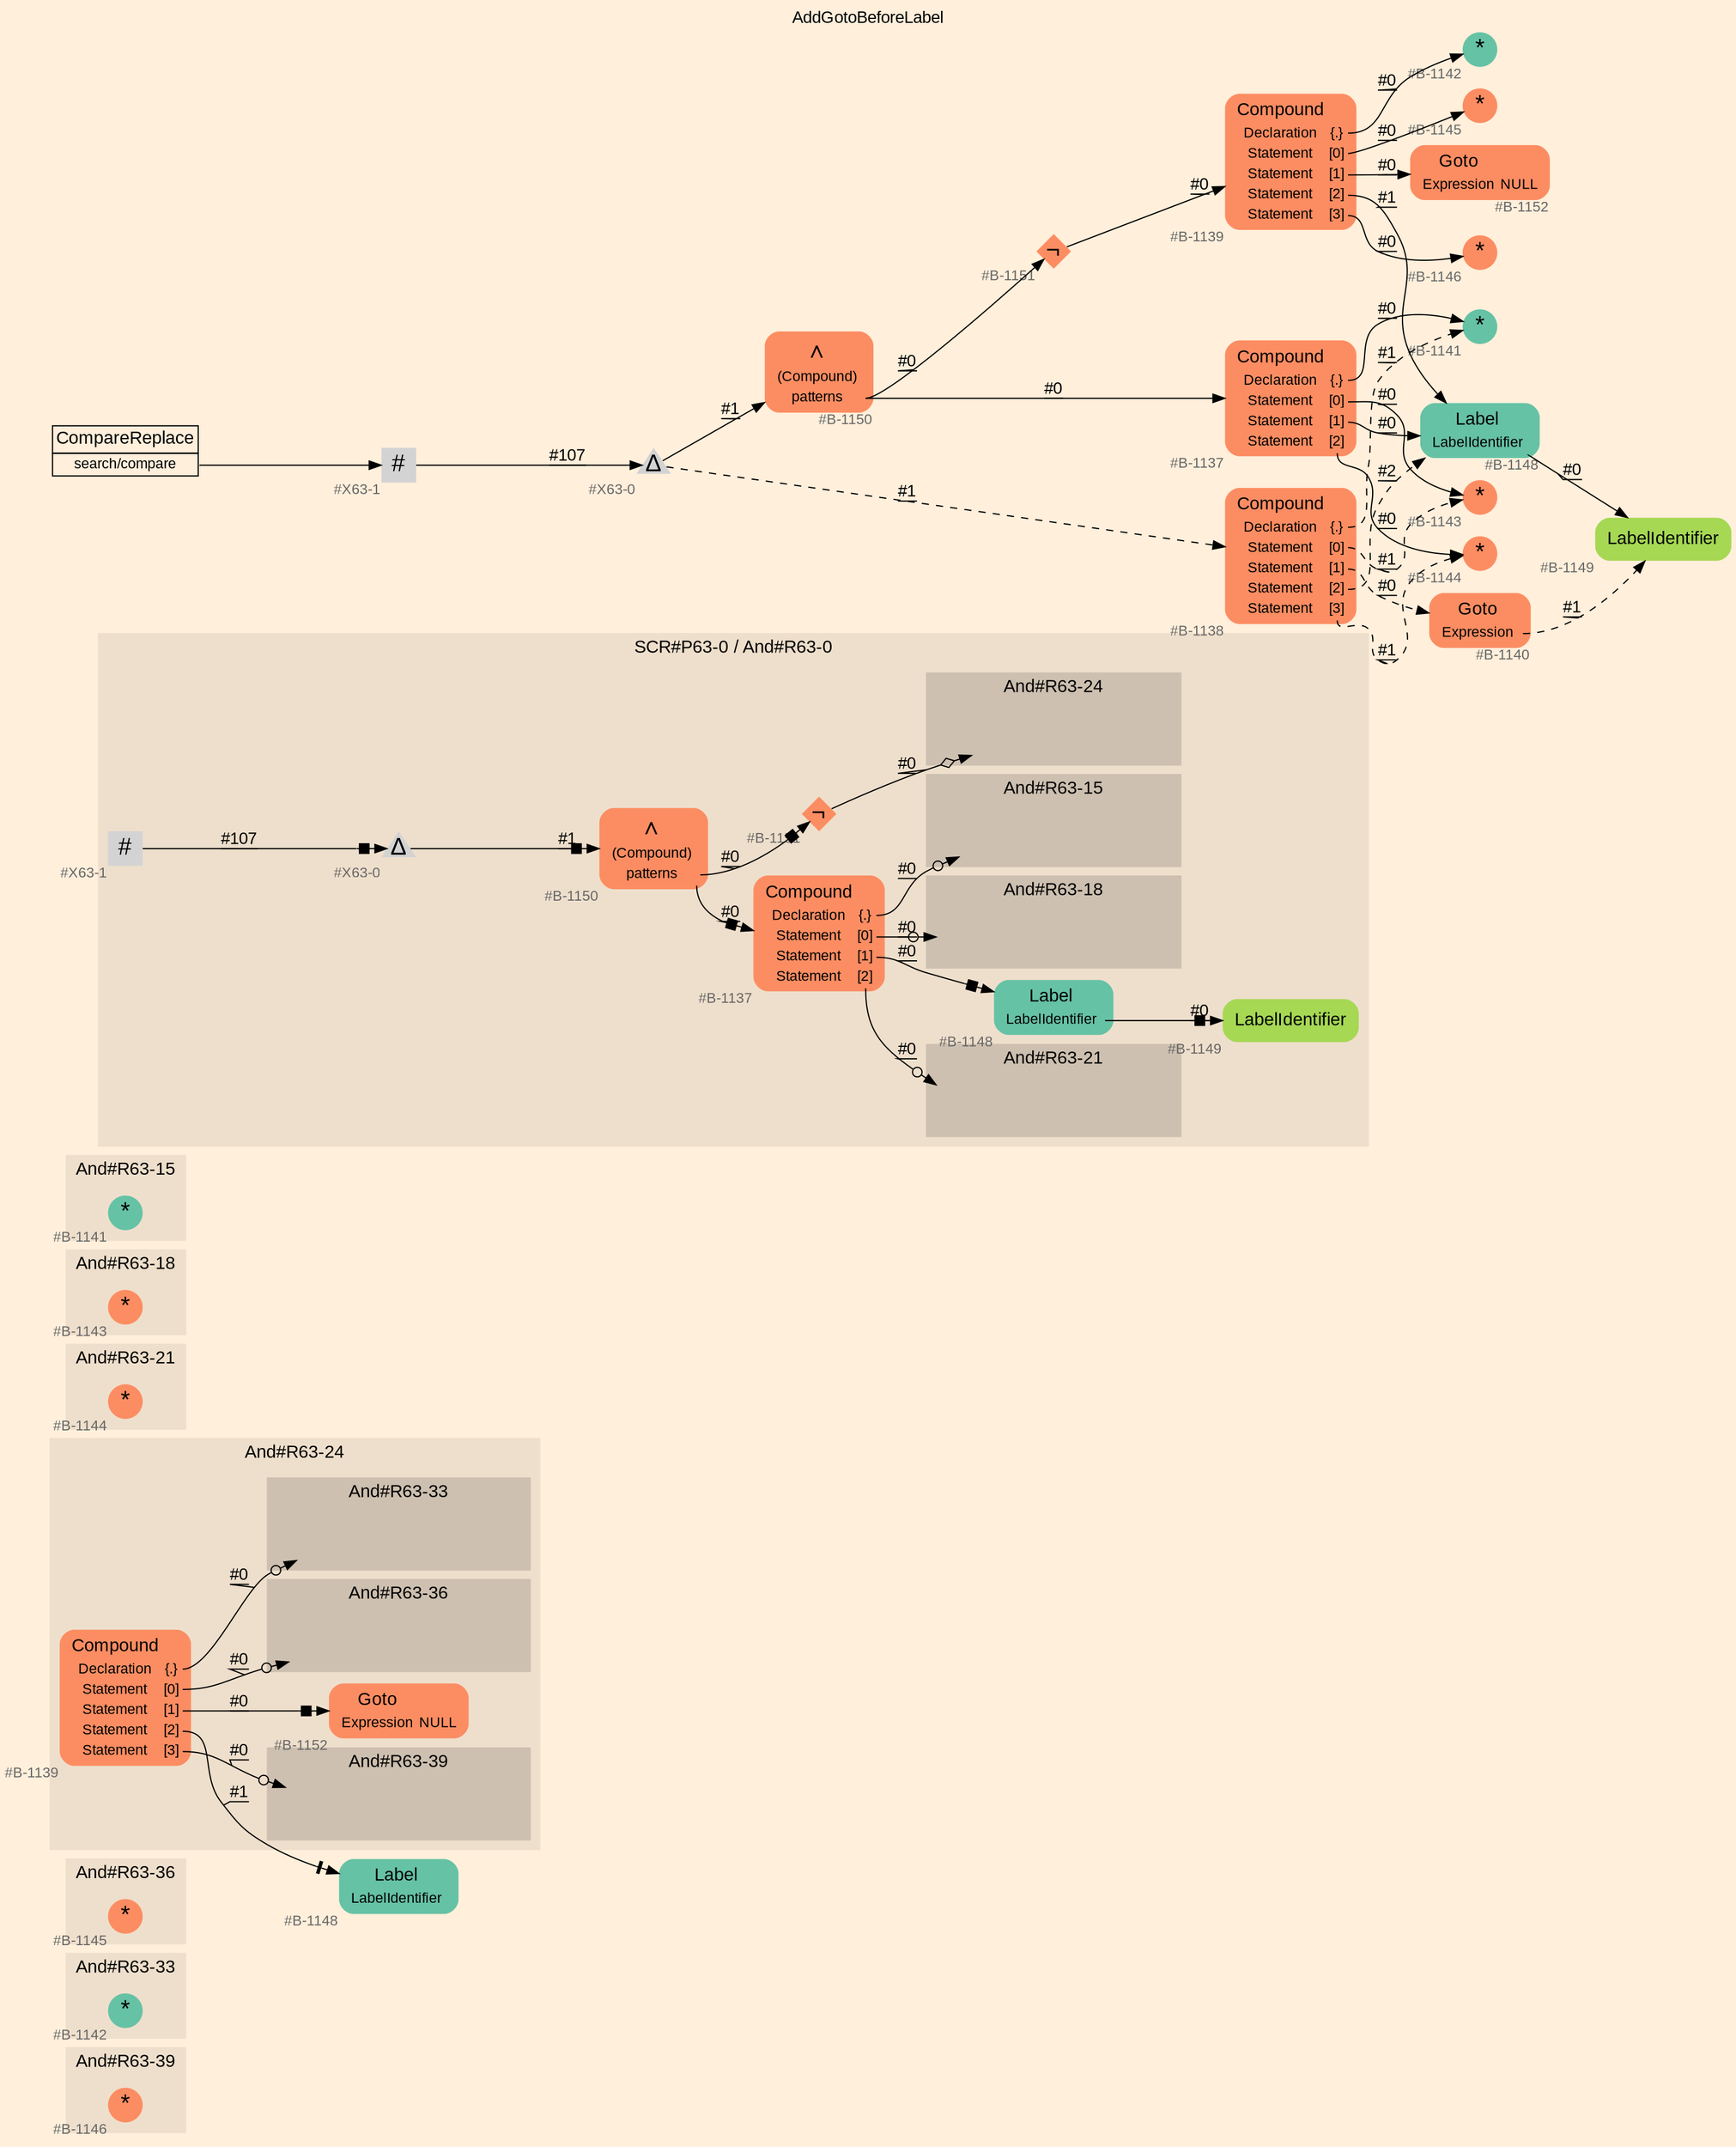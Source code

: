 digraph "AddGotoBeforeLabel" {
label = "AddGotoBeforeLabel"
labelloc = t
graph [
    rankdir = "LR"
    ranksep = 0.3
    bgcolor = antiquewhite1
    color = black
    fontcolor = black
    fontname = "Arial"
];
node [
    fontname = "Arial"
];
edge [
    fontname = "Arial"
];

// -------------------- figure And#R63-39 --------------------
// -------- region And#R63-39 ----------
subgraph "clusterAnd#R63-39" {
    label = "And#R63-39"
    style = "filled"
    color = antiquewhite2
    fontsize = "15"
    // -------- block And#R63-39/#B-1146 ----------
    "And#R63-39/#B-1146" [
        fillcolor = "/set28/2"
        xlabel = "#B-1146"
        fontsize = "12"
        fontcolor = grey40
        shape = "circle"
        label = <<FONT COLOR="black" POINT-SIZE="20">*</FONT>>
        style = "filled"
        penwidth = 0.0
        fixedsize = true
        width = 0.4
        height = 0.4
    ];
    
}


// -------------------- figure And#R63-33 --------------------
// -------- region And#R63-33 ----------
subgraph "clusterAnd#R63-33" {
    label = "And#R63-33"
    style = "filled"
    color = antiquewhite2
    fontsize = "15"
    // -------- block And#R63-33/#B-1142 ----------
    "And#R63-33/#B-1142" [
        fillcolor = "/set28/1"
        xlabel = "#B-1142"
        fontsize = "12"
        fontcolor = grey40
        shape = "circle"
        label = <<FONT COLOR="black" POINT-SIZE="20">*</FONT>>
        style = "filled"
        penwidth = 0.0
        fixedsize = true
        width = 0.4
        height = 0.4
    ];
    
}


// -------------------- figure And#R63-36 --------------------
// -------- region And#R63-36 ----------
subgraph "clusterAnd#R63-36" {
    label = "And#R63-36"
    style = "filled"
    color = antiquewhite2
    fontsize = "15"
    // -------- block And#R63-36/#B-1145 ----------
    "And#R63-36/#B-1145" [
        fillcolor = "/set28/2"
        xlabel = "#B-1145"
        fontsize = "12"
        fontcolor = grey40
        shape = "circle"
        label = <<FONT COLOR="black" POINT-SIZE="20">*</FONT>>
        style = "filled"
        penwidth = 0.0
        fixedsize = true
        width = 0.4
        height = 0.4
    ];
    
}


// -------------------- figure And#R63-24 --------------------
// -------- region And#R63-24 ----------
subgraph "clusterAnd#R63-24" {
    label = "And#R63-24"
    style = "filled"
    color = antiquewhite2
    fontsize = "15"
    // -------- block And#R63-24/#B-1139 ----------
    "And#R63-24/#B-1139" [
        fillcolor = "/set28/2"
        xlabel = "#B-1139"
        fontsize = "12"
        fontcolor = grey40
        shape = "plaintext"
        label = <<TABLE BORDER="0" CELLBORDER="0" CELLSPACING="0">
         <TR><TD><FONT COLOR="black" POINT-SIZE="15">Compound</FONT></TD></TR>
         <TR><TD><FONT COLOR="black" POINT-SIZE="12">Declaration</FONT></TD><TD PORT="port0"><FONT COLOR="black" POINT-SIZE="12">{.}</FONT></TD></TR>
         <TR><TD><FONT COLOR="black" POINT-SIZE="12">Statement</FONT></TD><TD PORT="port1"><FONT COLOR="black" POINT-SIZE="12">[0]</FONT></TD></TR>
         <TR><TD><FONT COLOR="black" POINT-SIZE="12">Statement</FONT></TD><TD PORT="port2"><FONT COLOR="black" POINT-SIZE="12">[1]</FONT></TD></TR>
         <TR><TD><FONT COLOR="black" POINT-SIZE="12">Statement</FONT></TD><TD PORT="port3"><FONT COLOR="black" POINT-SIZE="12">[2]</FONT></TD></TR>
         <TR><TD><FONT COLOR="black" POINT-SIZE="12">Statement</FONT></TD><TD PORT="port4"><FONT COLOR="black" POINT-SIZE="12">[3]</FONT></TD></TR>
        </TABLE>>
        style = "rounded,filled"
    ];
    
    // -------- block And#R63-24/#B-1152 ----------
    "And#R63-24/#B-1152" [
        fillcolor = "/set28/2"
        xlabel = "#B-1152"
        fontsize = "12"
        fontcolor = grey40
        shape = "plaintext"
        label = <<TABLE BORDER="0" CELLBORDER="0" CELLSPACING="0">
         <TR><TD><FONT COLOR="black" POINT-SIZE="15">Goto</FONT></TD></TR>
         <TR><TD><FONT COLOR="black" POINT-SIZE="12">Expression</FONT></TD><TD PORT="port0"><FONT COLOR="black" POINT-SIZE="12">NULL</FONT></TD></TR>
        </TABLE>>
        style = "rounded,filled"
    ];
    
    // -------- region And#R63-24/And#R63-36 ----------
    subgraph "clusterAnd#R63-24/And#R63-36" {
        label = "And#R63-36"
        style = "filled"
        color = antiquewhite3
        fontsize = "15"
        // -------- block And#R63-24/And#R63-36/#B-1145 ----------
        "And#R63-24/And#R63-36/#B-1145" [
            fillcolor = "/set28/2"
            xlabel = "#B-1145"
            fontsize = "12"
            fontcolor = grey40
            shape = "none"
            style = "invisible"
        ];
        
    }
    
    // -------- region And#R63-24/And#R63-33 ----------
    subgraph "clusterAnd#R63-24/And#R63-33" {
        label = "And#R63-33"
        style = "filled"
        color = antiquewhite3
        fontsize = "15"
        // -------- block And#R63-24/And#R63-33/#B-1142 ----------
        "And#R63-24/And#R63-33/#B-1142" [
            fillcolor = "/set28/1"
            xlabel = "#B-1142"
            fontsize = "12"
            fontcolor = grey40
            shape = "none"
            style = "invisible"
        ];
        
    }
    
    // -------- region And#R63-24/And#R63-39 ----------
    subgraph "clusterAnd#R63-24/And#R63-39" {
        label = "And#R63-39"
        style = "filled"
        color = antiquewhite3
        fontsize = "15"
        // -------- block And#R63-24/And#R63-39/#B-1146 ----------
        "And#R63-24/And#R63-39/#B-1146" [
            fillcolor = "/set28/2"
            xlabel = "#B-1146"
            fontsize = "12"
            fontcolor = grey40
            shape = "none"
            style = "invisible"
        ];
        
    }
    
}

// -------- block And#R63-24/#B-1148 ----------
"And#R63-24/#B-1148" [
    fillcolor = "/set28/1"
    xlabel = "#B-1148"
    fontsize = "12"
    fontcolor = grey40
    shape = "plaintext"
    label = <<TABLE BORDER="0" CELLBORDER="0" CELLSPACING="0">
     <TR><TD><FONT COLOR="black" POINT-SIZE="15">Label</FONT></TD></TR>
     <TR><TD><FONT COLOR="black" POINT-SIZE="12">LabelIdentifier</FONT></TD><TD PORT="port0"></TD></TR>
    </TABLE>>
    style = "rounded,filled"
];

"And#R63-24/#B-1139":port0 -> "And#R63-24/And#R63-33/#B-1142" [
    arrowhead="normalnoneodot"
    label = "#0"
    decorate = true
    color = black
    fontcolor = black
];

"And#R63-24/#B-1139":port1 -> "And#R63-24/And#R63-36/#B-1145" [
    arrowhead="normalnoneodot"
    label = "#0"
    decorate = true
    color = black
    fontcolor = black
];

"And#R63-24/#B-1139":port2 -> "And#R63-24/#B-1152" [
    arrowhead="normalnonebox"
    label = "#0"
    decorate = true
    color = black
    fontcolor = black
];

"And#R63-24/#B-1139":port3 -> "And#R63-24/#B-1148" [
    arrowhead="normalnonetee"
    label = "#1"
    decorate = true
    color = black
    fontcolor = black
];

"And#R63-24/#B-1139":port4 -> "And#R63-24/And#R63-39/#B-1146" [
    arrowhead="normalnoneodot"
    label = "#0"
    decorate = true
    color = black
    fontcolor = black
];


// -------------------- figure And#R63-21 --------------------
// -------- region And#R63-21 ----------
subgraph "clusterAnd#R63-21" {
    label = "And#R63-21"
    style = "filled"
    color = antiquewhite2
    fontsize = "15"
    // -------- block And#R63-21/#B-1144 ----------
    "And#R63-21/#B-1144" [
        fillcolor = "/set28/2"
        xlabel = "#B-1144"
        fontsize = "12"
        fontcolor = grey40
        shape = "circle"
        label = <<FONT COLOR="black" POINT-SIZE="20">*</FONT>>
        style = "filled"
        penwidth = 0.0
        fixedsize = true
        width = 0.4
        height = 0.4
    ];
    
}


// -------------------- figure And#R63-18 --------------------
// -------- region And#R63-18 ----------
subgraph "clusterAnd#R63-18" {
    label = "And#R63-18"
    style = "filled"
    color = antiquewhite2
    fontsize = "15"
    // -------- block And#R63-18/#B-1143 ----------
    "And#R63-18/#B-1143" [
        fillcolor = "/set28/2"
        xlabel = "#B-1143"
        fontsize = "12"
        fontcolor = grey40
        shape = "circle"
        label = <<FONT COLOR="black" POINT-SIZE="20">*</FONT>>
        style = "filled"
        penwidth = 0.0
        fixedsize = true
        width = 0.4
        height = 0.4
    ];
    
}


// -------------------- figure And#R63-15 --------------------
// -------- region And#R63-15 ----------
subgraph "clusterAnd#R63-15" {
    label = "And#R63-15"
    style = "filled"
    color = antiquewhite2
    fontsize = "15"
    // -------- block And#R63-15/#B-1141 ----------
    "And#R63-15/#B-1141" [
        fillcolor = "/set28/1"
        xlabel = "#B-1141"
        fontsize = "12"
        fontcolor = grey40
        shape = "circle"
        label = <<FONT COLOR="black" POINT-SIZE="20">*</FONT>>
        style = "filled"
        penwidth = 0.0
        fixedsize = true
        width = 0.4
        height = 0.4
    ];
    
}


// -------------------- figure And#R63-0 --------------------
// -------- region And#R63-0 ----------
subgraph "clusterAnd#R63-0" {
    label = "SCR#P63-0 / And#R63-0"
    style = "filled"
    color = antiquewhite2
    fontsize = "15"
    // -------- block And#R63-0/#B-1137 ----------
    "And#R63-0/#B-1137" [
        fillcolor = "/set28/2"
        xlabel = "#B-1137"
        fontsize = "12"
        fontcolor = grey40
        shape = "plaintext"
        label = <<TABLE BORDER="0" CELLBORDER="0" CELLSPACING="0">
         <TR><TD><FONT COLOR="black" POINT-SIZE="15">Compound</FONT></TD></TR>
         <TR><TD><FONT COLOR="black" POINT-SIZE="12">Declaration</FONT></TD><TD PORT="port0"><FONT COLOR="black" POINT-SIZE="12">{.}</FONT></TD></TR>
         <TR><TD><FONT COLOR="black" POINT-SIZE="12">Statement</FONT></TD><TD PORT="port1"><FONT COLOR="black" POINT-SIZE="12">[0]</FONT></TD></TR>
         <TR><TD><FONT COLOR="black" POINT-SIZE="12">Statement</FONT></TD><TD PORT="port2"><FONT COLOR="black" POINT-SIZE="12">[1]</FONT></TD></TR>
         <TR><TD><FONT COLOR="black" POINT-SIZE="12">Statement</FONT></TD><TD PORT="port3"><FONT COLOR="black" POINT-SIZE="12">[2]</FONT></TD></TR>
        </TABLE>>
        style = "rounded,filled"
    ];
    
    // -------- block And#R63-0/#B-1148 ----------
    "And#R63-0/#B-1148" [
        fillcolor = "/set28/1"
        xlabel = "#B-1148"
        fontsize = "12"
        fontcolor = grey40
        shape = "plaintext"
        label = <<TABLE BORDER="0" CELLBORDER="0" CELLSPACING="0">
         <TR><TD><FONT COLOR="black" POINT-SIZE="15">Label</FONT></TD></TR>
         <TR><TD><FONT COLOR="black" POINT-SIZE="12">LabelIdentifier</FONT></TD><TD PORT="port0"></TD></TR>
        </TABLE>>
        style = "rounded,filled"
    ];
    
    // -------- block And#R63-0/#B-1149 ----------
    "And#R63-0/#B-1149" [
        fillcolor = "/set28/5"
        xlabel = "#B-1149"
        fontsize = "12"
        fontcolor = grey40
        shape = "plaintext"
        label = <<TABLE BORDER="0" CELLBORDER="0" CELLSPACING="0">
         <TR><TD><FONT COLOR="black" POINT-SIZE="15">LabelIdentifier</FONT></TD></TR>
        </TABLE>>
        style = "rounded,filled"
    ];
    
    // -------- block And#R63-0/#B-1150 ----------
    "And#R63-0/#B-1150" [
        fillcolor = "/set28/2"
        xlabel = "#B-1150"
        fontsize = "12"
        fontcolor = grey40
        shape = "plaintext"
        label = <<TABLE BORDER="0" CELLBORDER="0" CELLSPACING="0">
         <TR><TD><FONT COLOR="black" POINT-SIZE="20">∧</FONT></TD></TR>
         <TR><TD><FONT COLOR="black" POINT-SIZE="12">(Compound)</FONT></TD><TD PORT="port0"></TD></TR>
         <TR><TD><FONT COLOR="black" POINT-SIZE="12">patterns</FONT></TD><TD PORT="port1"></TD></TR>
        </TABLE>>
        style = "rounded,filled"
    ];
    
    // -------- block And#R63-0/#B-1151 ----------
    "And#R63-0/#B-1151" [
        fillcolor = "/set28/2"
        xlabel = "#B-1151"
        fontsize = "12"
        fontcolor = grey40
        shape = "diamond"
        label = <<FONT COLOR="black" POINT-SIZE="20">¬</FONT>>
        style = "filled"
        penwidth = 0.0
        fixedsize = true
        width = 0.4
        height = 0.4
    ];
    
    // -------- block And#R63-0/#X63-0 ----------
    "And#R63-0/#X63-0" [
        xlabel = "#X63-0"
        fontsize = "12"
        fontcolor = grey40
        shape = "triangle"
        label = <<FONT COLOR="black" POINT-SIZE="20">Δ</FONT>>
        style = "filled"
        penwidth = 0.0
        fixedsize = true
        width = 0.4
        height = 0.4
    ];
    
    // -------- block And#R63-0/#X63-1 ----------
    "And#R63-0/#X63-1" [
        xlabel = "#X63-1"
        fontsize = "12"
        fontcolor = grey40
        shape = "square"
        label = <<FONT COLOR="black" POINT-SIZE="20">#</FONT>>
        style = "filled"
        penwidth = 0.0
        fixedsize = true
        width = 0.4
        height = 0.4
    ];
    
    // -------- region And#R63-0/And#R63-15 ----------
    subgraph "clusterAnd#R63-0/And#R63-15" {
        label = "And#R63-15"
        style = "filled"
        color = antiquewhite3
        fontsize = "15"
        // -------- block And#R63-0/And#R63-15/#B-1141 ----------
        "And#R63-0/And#R63-15/#B-1141" [
            fillcolor = "/set28/1"
            xlabel = "#B-1141"
            fontsize = "12"
            fontcolor = grey40
            shape = "none"
            style = "invisible"
        ];
        
    }
    
    // -------- region And#R63-0/And#R63-18 ----------
    subgraph "clusterAnd#R63-0/And#R63-18" {
        label = "And#R63-18"
        style = "filled"
        color = antiquewhite3
        fontsize = "15"
        // -------- block And#R63-0/And#R63-18/#B-1143 ----------
        "And#R63-0/And#R63-18/#B-1143" [
            fillcolor = "/set28/2"
            xlabel = "#B-1143"
            fontsize = "12"
            fontcolor = grey40
            shape = "none"
            style = "invisible"
        ];
        
    }
    
    // -------- region And#R63-0/And#R63-21 ----------
    subgraph "clusterAnd#R63-0/And#R63-21" {
        label = "And#R63-21"
        style = "filled"
        color = antiquewhite3
        fontsize = "15"
        // -------- block And#R63-0/And#R63-21/#B-1144 ----------
        "And#R63-0/And#R63-21/#B-1144" [
            fillcolor = "/set28/2"
            xlabel = "#B-1144"
            fontsize = "12"
            fontcolor = grey40
            shape = "none"
            style = "invisible"
        ];
        
    }
    
    // -------- region And#R63-0/And#R63-24 ----------
    subgraph "clusterAnd#R63-0/And#R63-24" {
        label = "And#R63-24"
        style = "filled"
        color = antiquewhite3
        fontsize = "15"
        // -------- block And#R63-0/And#R63-24/#B-1139 ----------
        "And#R63-0/And#R63-24/#B-1139" [
            fillcolor = "/set28/2"
            xlabel = "#B-1139"
            fontsize = "12"
            fontcolor = grey40
            shape = "none"
            style = "invisible"
        ];
        
    }
    
}

"And#R63-0/#B-1137":port0 -> "And#R63-0/And#R63-15/#B-1141" [
    arrowhead="normalnoneodot"
    label = "#0"
    decorate = true
    color = black
    fontcolor = black
];

"And#R63-0/#B-1137":port1 -> "And#R63-0/And#R63-18/#B-1143" [
    arrowhead="normalnoneodot"
    label = "#0"
    decorate = true
    color = black
    fontcolor = black
];

"And#R63-0/#B-1137":port2 -> "And#R63-0/#B-1148" [
    arrowhead="normalnonebox"
    label = "#0"
    decorate = true
    color = black
    fontcolor = black
];

"And#R63-0/#B-1137":port3 -> "And#R63-0/And#R63-21/#B-1144" [
    arrowhead="normalnoneodot"
    label = "#0"
    decorate = true
    color = black
    fontcolor = black
];

"And#R63-0/#B-1148":port0 -> "And#R63-0/#B-1149" [
    arrowhead="normalnonebox"
    label = "#0"
    decorate = true
    color = black
    fontcolor = black
];

"And#R63-0/#B-1150":port1 -> "And#R63-0/#B-1137" [
    arrowhead="normalnonebox"
    label = "#0"
    decorate = true
    color = black
    fontcolor = black
];

"And#R63-0/#B-1150":port1 -> "And#R63-0/#B-1151" [
    arrowhead="normalnonebox"
    label = "#0"
    decorate = true
    color = black
    fontcolor = black
];

"And#R63-0/#B-1151" -> "And#R63-0/And#R63-24/#B-1139" [
    arrowhead="normalnoneodiamond"
    label = "#0"
    decorate = true
    color = black
    fontcolor = black
];

"And#R63-0/#X63-0" -> "And#R63-0/#B-1150" [
    arrowhead="normalnonebox"
    label = "#1"
    decorate = true
    color = black
    fontcolor = black
];

"And#R63-0/#X63-1" -> "And#R63-0/#X63-0" [
    arrowhead="normalnonebox"
    label = "#107"
    decorate = true
    color = black
    fontcolor = black
];


// -------------------- transformation figure --------------------
// -------- block CR#X63-2 ----------
"CR#X63-2" [
    fillcolor = antiquewhite1
    fontsize = "12"
    fontcolor = grey40
    shape = "plaintext"
    label = <<TABLE BORDER="0" CELLBORDER="1" CELLSPACING="0">
     <TR><TD><FONT COLOR="black" POINT-SIZE="15">CompareReplace</FONT></TD></TR>
     <TR><TD PORT="port0"><FONT COLOR="black" POINT-SIZE="12">search/compare</FONT></TD></TR>
    </TABLE>>
    style = "filled"
    color = black
];

// -------- block #X63-1 ----------
"#X63-1" [
    xlabel = "#X63-1"
    fontsize = "12"
    fontcolor = grey40
    shape = "square"
    label = <<FONT COLOR="black" POINT-SIZE="20">#</FONT>>
    style = "filled"
    penwidth = 0.0
    fixedsize = true
    width = 0.4
    height = 0.4
];

// -------- block #X63-0 ----------
"#X63-0" [
    xlabel = "#X63-0"
    fontsize = "12"
    fontcolor = grey40
    shape = "triangle"
    label = <<FONT COLOR="black" POINT-SIZE="20">Δ</FONT>>
    style = "filled"
    penwidth = 0.0
    fixedsize = true
    width = 0.4
    height = 0.4
];

// -------- block #B-1150 ----------
"#B-1150" [
    fillcolor = "/set28/2"
    xlabel = "#B-1150"
    fontsize = "12"
    fontcolor = grey40
    shape = "plaintext"
    label = <<TABLE BORDER="0" CELLBORDER="0" CELLSPACING="0">
     <TR><TD><FONT COLOR="black" POINT-SIZE="20">∧</FONT></TD></TR>
     <TR><TD><FONT COLOR="black" POINT-SIZE="12">(Compound)</FONT></TD><TD PORT="port0"></TD></TR>
     <TR><TD><FONT COLOR="black" POINT-SIZE="12">patterns</FONT></TD><TD PORT="port1"></TD></TR>
    </TABLE>>
    style = "rounded,filled"
];

// -------- block #B-1137 ----------
"#B-1137" [
    fillcolor = "/set28/2"
    xlabel = "#B-1137"
    fontsize = "12"
    fontcolor = grey40
    shape = "plaintext"
    label = <<TABLE BORDER="0" CELLBORDER="0" CELLSPACING="0">
     <TR><TD><FONT COLOR="black" POINT-SIZE="15">Compound</FONT></TD></TR>
     <TR><TD><FONT COLOR="black" POINT-SIZE="12">Declaration</FONT></TD><TD PORT="port0"><FONT COLOR="black" POINT-SIZE="12">{.}</FONT></TD></TR>
     <TR><TD><FONT COLOR="black" POINT-SIZE="12">Statement</FONT></TD><TD PORT="port1"><FONT COLOR="black" POINT-SIZE="12">[0]</FONT></TD></TR>
     <TR><TD><FONT COLOR="black" POINT-SIZE="12">Statement</FONT></TD><TD PORT="port2"><FONT COLOR="black" POINT-SIZE="12">[1]</FONT></TD></TR>
     <TR><TD><FONT COLOR="black" POINT-SIZE="12">Statement</FONT></TD><TD PORT="port3"><FONT COLOR="black" POINT-SIZE="12">[2]</FONT></TD></TR>
    </TABLE>>
    style = "rounded,filled"
];

// -------- block #B-1141 ----------
"#B-1141" [
    fillcolor = "/set28/1"
    xlabel = "#B-1141"
    fontsize = "12"
    fontcolor = grey40
    shape = "circle"
    label = <<FONT COLOR="black" POINT-SIZE="20">*</FONT>>
    style = "filled"
    penwidth = 0.0
    fixedsize = true
    width = 0.4
    height = 0.4
];

// -------- block #B-1143 ----------
"#B-1143" [
    fillcolor = "/set28/2"
    xlabel = "#B-1143"
    fontsize = "12"
    fontcolor = grey40
    shape = "circle"
    label = <<FONT COLOR="black" POINT-SIZE="20">*</FONT>>
    style = "filled"
    penwidth = 0.0
    fixedsize = true
    width = 0.4
    height = 0.4
];

// -------- block #B-1148 ----------
"#B-1148" [
    fillcolor = "/set28/1"
    xlabel = "#B-1148"
    fontsize = "12"
    fontcolor = grey40
    shape = "plaintext"
    label = <<TABLE BORDER="0" CELLBORDER="0" CELLSPACING="0">
     <TR><TD><FONT COLOR="black" POINT-SIZE="15">Label</FONT></TD></TR>
     <TR><TD><FONT COLOR="black" POINT-SIZE="12">LabelIdentifier</FONT></TD><TD PORT="port0"></TD></TR>
    </TABLE>>
    style = "rounded,filled"
];

// -------- block #B-1149 ----------
"#B-1149" [
    fillcolor = "/set28/5"
    xlabel = "#B-1149"
    fontsize = "12"
    fontcolor = grey40
    shape = "plaintext"
    label = <<TABLE BORDER="0" CELLBORDER="0" CELLSPACING="0">
     <TR><TD><FONT COLOR="black" POINT-SIZE="15">LabelIdentifier</FONT></TD></TR>
    </TABLE>>
    style = "rounded,filled"
];

// -------- block #B-1144 ----------
"#B-1144" [
    fillcolor = "/set28/2"
    xlabel = "#B-1144"
    fontsize = "12"
    fontcolor = grey40
    shape = "circle"
    label = <<FONT COLOR="black" POINT-SIZE="20">*</FONT>>
    style = "filled"
    penwidth = 0.0
    fixedsize = true
    width = 0.4
    height = 0.4
];

// -------- block #B-1151 ----------
"#B-1151" [
    fillcolor = "/set28/2"
    xlabel = "#B-1151"
    fontsize = "12"
    fontcolor = grey40
    shape = "diamond"
    label = <<FONT COLOR="black" POINT-SIZE="20">¬</FONT>>
    style = "filled"
    penwidth = 0.0
    fixedsize = true
    width = 0.4
    height = 0.4
];

// -------- block #B-1139 ----------
"#B-1139" [
    fillcolor = "/set28/2"
    xlabel = "#B-1139"
    fontsize = "12"
    fontcolor = grey40
    shape = "plaintext"
    label = <<TABLE BORDER="0" CELLBORDER="0" CELLSPACING="0">
     <TR><TD><FONT COLOR="black" POINT-SIZE="15">Compound</FONT></TD></TR>
     <TR><TD><FONT COLOR="black" POINT-SIZE="12">Declaration</FONT></TD><TD PORT="port0"><FONT COLOR="black" POINT-SIZE="12">{.}</FONT></TD></TR>
     <TR><TD><FONT COLOR="black" POINT-SIZE="12">Statement</FONT></TD><TD PORT="port1"><FONT COLOR="black" POINT-SIZE="12">[0]</FONT></TD></TR>
     <TR><TD><FONT COLOR="black" POINT-SIZE="12">Statement</FONT></TD><TD PORT="port2"><FONT COLOR="black" POINT-SIZE="12">[1]</FONT></TD></TR>
     <TR><TD><FONT COLOR="black" POINT-SIZE="12">Statement</FONT></TD><TD PORT="port3"><FONT COLOR="black" POINT-SIZE="12">[2]</FONT></TD></TR>
     <TR><TD><FONT COLOR="black" POINT-SIZE="12">Statement</FONT></TD><TD PORT="port4"><FONT COLOR="black" POINT-SIZE="12">[3]</FONT></TD></TR>
    </TABLE>>
    style = "rounded,filled"
];

// -------- block #B-1142 ----------
"#B-1142" [
    fillcolor = "/set28/1"
    xlabel = "#B-1142"
    fontsize = "12"
    fontcolor = grey40
    shape = "circle"
    label = <<FONT COLOR="black" POINT-SIZE="20">*</FONT>>
    style = "filled"
    penwidth = 0.0
    fixedsize = true
    width = 0.4
    height = 0.4
];

// -------- block #B-1145 ----------
"#B-1145" [
    fillcolor = "/set28/2"
    xlabel = "#B-1145"
    fontsize = "12"
    fontcolor = grey40
    shape = "circle"
    label = <<FONT COLOR="black" POINT-SIZE="20">*</FONT>>
    style = "filled"
    penwidth = 0.0
    fixedsize = true
    width = 0.4
    height = 0.4
];

// -------- block #B-1152 ----------
"#B-1152" [
    fillcolor = "/set28/2"
    xlabel = "#B-1152"
    fontsize = "12"
    fontcolor = grey40
    shape = "plaintext"
    label = <<TABLE BORDER="0" CELLBORDER="0" CELLSPACING="0">
     <TR><TD><FONT COLOR="black" POINT-SIZE="15">Goto</FONT></TD></TR>
     <TR><TD><FONT COLOR="black" POINT-SIZE="12">Expression</FONT></TD><TD PORT="port0"><FONT COLOR="black" POINT-SIZE="12">NULL</FONT></TD></TR>
    </TABLE>>
    style = "rounded,filled"
];

// -------- block #B-1146 ----------
"#B-1146" [
    fillcolor = "/set28/2"
    xlabel = "#B-1146"
    fontsize = "12"
    fontcolor = grey40
    shape = "circle"
    label = <<FONT COLOR="black" POINT-SIZE="20">*</FONT>>
    style = "filled"
    penwidth = 0.0
    fixedsize = true
    width = 0.4
    height = 0.4
];

// -------- block #B-1138 ----------
"#B-1138" [
    fillcolor = "/set28/2"
    xlabel = "#B-1138"
    fontsize = "12"
    fontcolor = grey40
    shape = "plaintext"
    label = <<TABLE BORDER="0" CELLBORDER="0" CELLSPACING="0">
     <TR><TD><FONT COLOR="black" POINT-SIZE="15">Compound</FONT></TD></TR>
     <TR><TD><FONT COLOR="black" POINT-SIZE="12">Declaration</FONT></TD><TD PORT="port0"><FONT COLOR="black" POINT-SIZE="12">{.}</FONT></TD></TR>
     <TR><TD><FONT COLOR="black" POINT-SIZE="12">Statement</FONT></TD><TD PORT="port1"><FONT COLOR="black" POINT-SIZE="12">[0]</FONT></TD></TR>
     <TR><TD><FONT COLOR="black" POINT-SIZE="12">Statement</FONT></TD><TD PORT="port2"><FONT COLOR="black" POINT-SIZE="12">[1]</FONT></TD></TR>
     <TR><TD><FONT COLOR="black" POINT-SIZE="12">Statement</FONT></TD><TD PORT="port3"><FONT COLOR="black" POINT-SIZE="12">[2]</FONT></TD></TR>
     <TR><TD><FONT COLOR="black" POINT-SIZE="12">Statement</FONT></TD><TD PORT="port4"><FONT COLOR="black" POINT-SIZE="12">[3]</FONT></TD></TR>
    </TABLE>>
    style = "rounded,filled"
];

// -------- block #B-1140 ----------
"#B-1140" [
    fillcolor = "/set28/2"
    xlabel = "#B-1140"
    fontsize = "12"
    fontcolor = grey40
    shape = "plaintext"
    label = <<TABLE BORDER="0" CELLBORDER="0" CELLSPACING="0">
     <TR><TD><FONT COLOR="black" POINT-SIZE="15">Goto</FONT></TD></TR>
     <TR><TD><FONT COLOR="black" POINT-SIZE="12">Expression</FONT></TD><TD PORT="port0"></TD></TR>
    </TABLE>>
    style = "rounded,filled"
];

"CR#X63-2":port0 -> "#X63-1" [
    label = ""
    decorate = true
    color = black
    fontcolor = black
];

"#X63-1" -> "#X63-0" [
    label = "#107"
    decorate = true
    color = black
    fontcolor = black
];

"#X63-0" -> "#B-1150" [
    label = "#1"
    decorate = true
    color = black
    fontcolor = black
];

"#X63-0" -> "#B-1138" [
    style="dashed"
    label = "#1"
    decorate = true
    color = black
    fontcolor = black
];

"#B-1150":port1 -> "#B-1137" [
    label = "#0"
    decorate = true
    color = black
    fontcolor = black
];

"#B-1150":port1 -> "#B-1151" [
    label = "#0"
    decorate = true
    color = black
    fontcolor = black
];

"#B-1137":port0 -> "#B-1141" [
    label = "#0"
    decorate = true
    color = black
    fontcolor = black
];

"#B-1137":port1 -> "#B-1143" [
    label = "#0"
    decorate = true
    color = black
    fontcolor = black
];

"#B-1137":port2 -> "#B-1148" [
    label = "#0"
    decorate = true
    color = black
    fontcolor = black
];

"#B-1137":port3 -> "#B-1144" [
    label = "#0"
    decorate = true
    color = black
    fontcolor = black
];

"#B-1148":port0 -> "#B-1149" [
    label = "#0"
    decorate = true
    color = black
    fontcolor = black
];

"#B-1151" -> "#B-1139" [
    label = "#0"
    decorate = true
    color = black
    fontcolor = black
];

"#B-1139":port0 -> "#B-1142" [
    label = "#0"
    decorate = true
    color = black
    fontcolor = black
];

"#B-1139":port1 -> "#B-1145" [
    label = "#0"
    decorate = true
    color = black
    fontcolor = black
];

"#B-1139":port2 -> "#B-1152" [
    label = "#0"
    decorate = true
    color = black
    fontcolor = black
];

"#B-1139":port3 -> "#B-1148" [
    label = "#1"
    decorate = true
    color = black
    fontcolor = black
];

"#B-1139":port4 -> "#B-1146" [
    label = "#0"
    decorate = true
    color = black
    fontcolor = black
];

"#B-1138":port0 -> "#B-1141" [
    style="dashed"
    label = "#1"
    decorate = true
    color = black
    fontcolor = black
];

"#B-1138":port1 -> "#B-1143" [
    style="dashed"
    label = "#1"
    decorate = true
    color = black
    fontcolor = black
];

"#B-1138":port2 -> "#B-1140" [
    style="dashed"
    label = "#0"
    decorate = true
    color = black
    fontcolor = black
];

"#B-1138":port3 -> "#B-1148" [
    style="dashed"
    label = "#2"
    decorate = true
    color = black
    fontcolor = black
];

"#B-1138":port4 -> "#B-1144" [
    style="dashed"
    label = "#1"
    decorate = true
    color = black
    fontcolor = black
];

"#B-1140":port0 -> "#B-1149" [
    style="dashed"
    label = "#1"
    decorate = true
    color = black
    fontcolor = black
];


}
